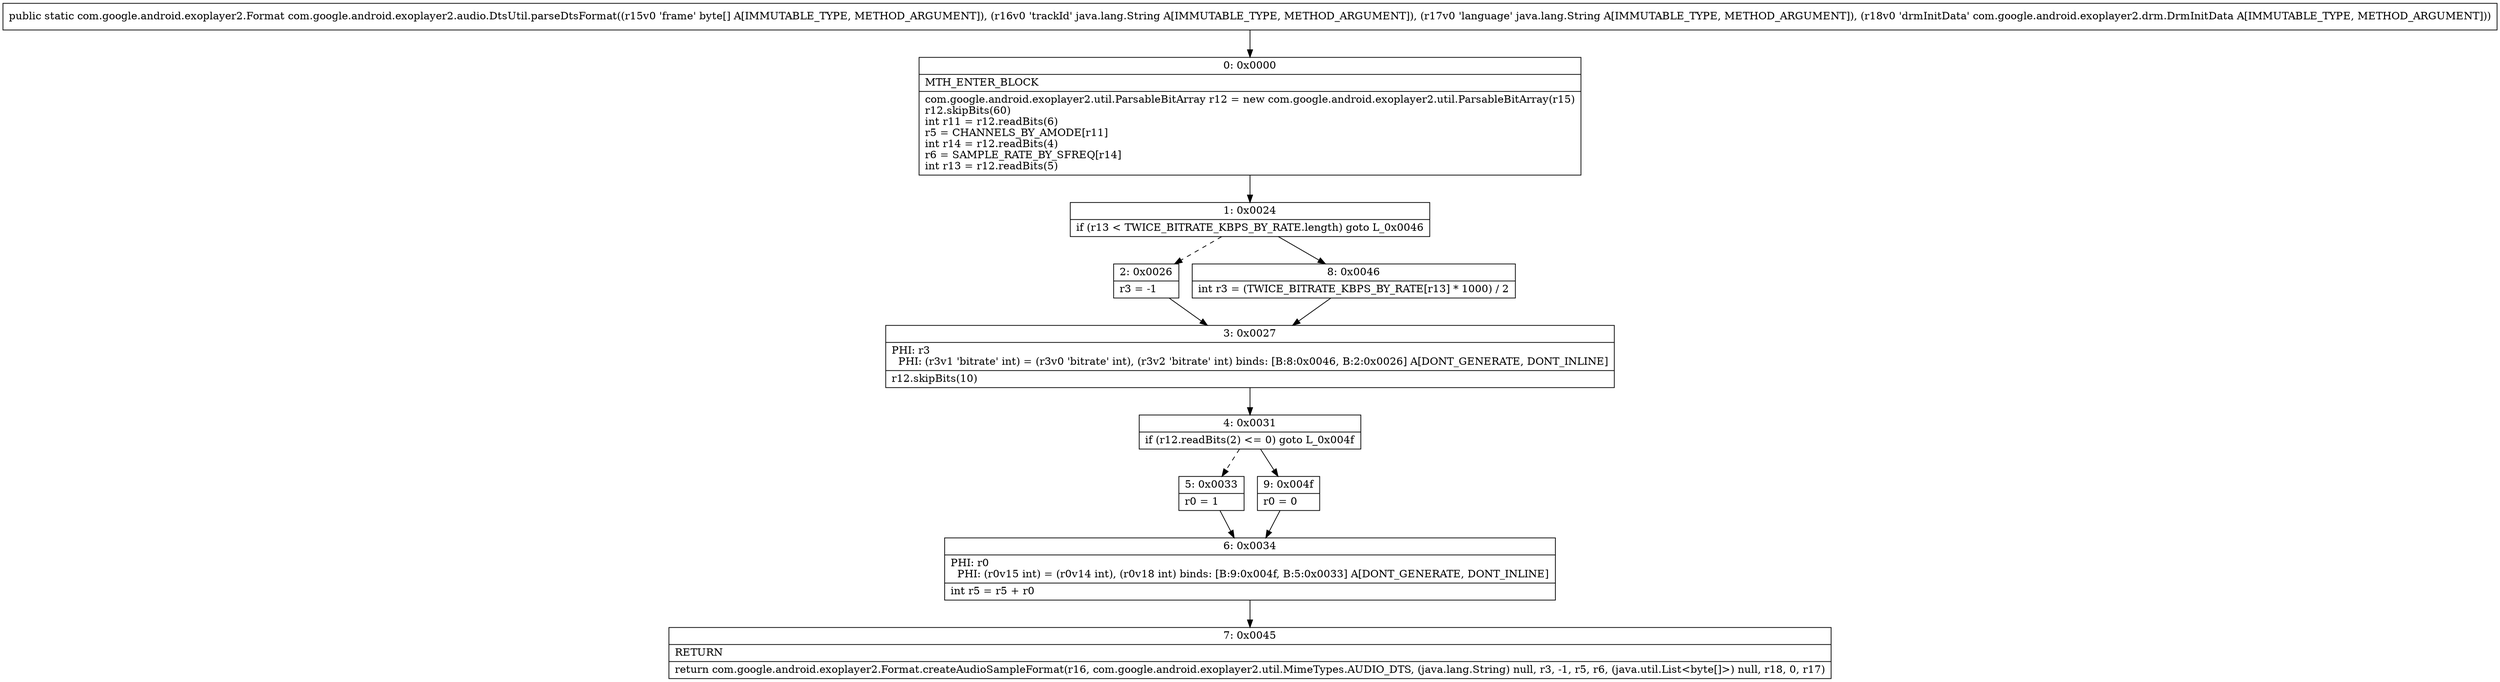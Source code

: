digraph "CFG forcom.google.android.exoplayer2.audio.DtsUtil.parseDtsFormat([BLjava\/lang\/String;Ljava\/lang\/String;Lcom\/google\/android\/exoplayer2\/drm\/DrmInitData;)Lcom\/google\/android\/exoplayer2\/Format;" {
Node_0 [shape=record,label="{0\:\ 0x0000|MTH_ENTER_BLOCK\l|com.google.android.exoplayer2.util.ParsableBitArray r12 = new com.google.android.exoplayer2.util.ParsableBitArray(r15)\lr12.skipBits(60)\lint r11 = r12.readBits(6)\lr5 = CHANNELS_BY_AMODE[r11]\lint r14 = r12.readBits(4)\lr6 = SAMPLE_RATE_BY_SFREQ[r14]\lint r13 = r12.readBits(5)\l}"];
Node_1 [shape=record,label="{1\:\ 0x0024|if (r13 \< TWICE_BITRATE_KBPS_BY_RATE.length) goto L_0x0046\l}"];
Node_2 [shape=record,label="{2\:\ 0x0026|r3 = \-1\l}"];
Node_3 [shape=record,label="{3\:\ 0x0027|PHI: r3 \l  PHI: (r3v1 'bitrate' int) = (r3v0 'bitrate' int), (r3v2 'bitrate' int) binds: [B:8:0x0046, B:2:0x0026] A[DONT_GENERATE, DONT_INLINE]\l|r12.skipBits(10)\l}"];
Node_4 [shape=record,label="{4\:\ 0x0031|if (r12.readBits(2) \<= 0) goto L_0x004f\l}"];
Node_5 [shape=record,label="{5\:\ 0x0033|r0 = 1\l}"];
Node_6 [shape=record,label="{6\:\ 0x0034|PHI: r0 \l  PHI: (r0v15 int) = (r0v14 int), (r0v18 int) binds: [B:9:0x004f, B:5:0x0033] A[DONT_GENERATE, DONT_INLINE]\l|int r5 = r5 + r0\l}"];
Node_7 [shape=record,label="{7\:\ 0x0045|RETURN\l|return com.google.android.exoplayer2.Format.createAudioSampleFormat(r16, com.google.android.exoplayer2.util.MimeTypes.AUDIO_DTS, (java.lang.String) null, r3, \-1, r5, r6, (java.util.List\<byte[]\>) null, r18, 0, r17)\l}"];
Node_8 [shape=record,label="{8\:\ 0x0046|int r3 = (TWICE_BITRATE_KBPS_BY_RATE[r13] * 1000) \/ 2\l}"];
Node_9 [shape=record,label="{9\:\ 0x004f|r0 = 0\l}"];
MethodNode[shape=record,label="{public static com.google.android.exoplayer2.Format com.google.android.exoplayer2.audio.DtsUtil.parseDtsFormat((r15v0 'frame' byte[] A[IMMUTABLE_TYPE, METHOD_ARGUMENT]), (r16v0 'trackId' java.lang.String A[IMMUTABLE_TYPE, METHOD_ARGUMENT]), (r17v0 'language' java.lang.String A[IMMUTABLE_TYPE, METHOD_ARGUMENT]), (r18v0 'drmInitData' com.google.android.exoplayer2.drm.DrmInitData A[IMMUTABLE_TYPE, METHOD_ARGUMENT])) }"];
MethodNode -> Node_0;
Node_0 -> Node_1;
Node_1 -> Node_2[style=dashed];
Node_1 -> Node_8;
Node_2 -> Node_3;
Node_3 -> Node_4;
Node_4 -> Node_5[style=dashed];
Node_4 -> Node_9;
Node_5 -> Node_6;
Node_6 -> Node_7;
Node_8 -> Node_3;
Node_9 -> Node_6;
}

